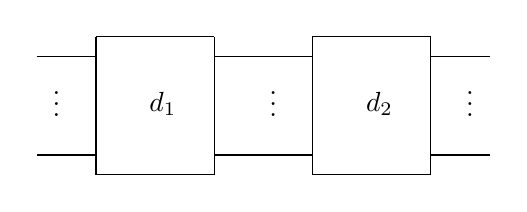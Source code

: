 \begin{tikzpicture}
	\begin{pgfonlayer}{nodelayer}
		\node [style=none] (0) at (2.25, -0.5) {};
		\node [style=none] (1) at (-0.5, 0.75) {};
		\node [style=none] (2) at (0.75, -0.5) {};
		\node [style=none] (3) at (0.75, 0.75) {};
		\node [style=none] (4) at (0.75, -0.75) {};
		\node [style=none] (6) at (1.6, 0.15) {$d_2$};
		\node [style=none] (7) at (2.25, 1) {};
		\node [style=none] (8) at (2.25, -0.75) {};
		\node [style=none] (9) at (2.25, 0.75) {};
		\node [style=none] (10) at (0.75, 1) {};
		\node [style=none] (11) at (3, -0.5) {};
		\node [style=none] (12) at (2.75, 0.25) {$\vdots$};
		\node [style=none] (13) at (3, 0.75) {};
		\node [style=none] (14) at (-0.5, -0.5) {};
		\node [style=none] (15) at (-0.5, 1) {};
		\node [style=none] (16) at (-0.5, -0.75) {};
		\node [style=none] (17) at (-2, -0.5) {};
		\node [style=none] (19) at (-1.15, 0.15) {$d_1$};
		\node [style=none] (20) at (-2, -0.75) {};
		\node [style=none] (21) at (-2, 0.75) {};
		\node [style=none] (22) at (-2.75, -0.5) {};
		\node [style=none] (25) at (-2.75, 0.75) {};
		\node [style=none] (26) at (0.25, 0.25) {$\vdots$};
		\node [style=none] (27) at (-2, 1) {};
		\node [style=none] (29) at (-2.5, 0.25) {$\vdots$};
	\end{pgfonlayer}
	\begin{pgfonlayer}{edgelayer}
		\draw (10.center) to (4.center);
		\draw (4.center) to (8.center);
		\draw (8.center) to (7.center);
		\draw (7.center) to (10.center);
		\draw (1.center) to (3.center);
		\draw (14.center) to (2.center);
		\draw (9.center) to (13.center);
		\draw (0.center) to (11.center);
		\draw (27.center) to (20.center);
		\draw (20.center) to (16.center);
		\draw (16.center) to (15.center);
		\draw (15.center) to (27.center);
		\draw (25.center) to (21.center);
		\draw (22.center) to (17.center);
	\end{pgfonlayer}
\end{tikzpicture}
